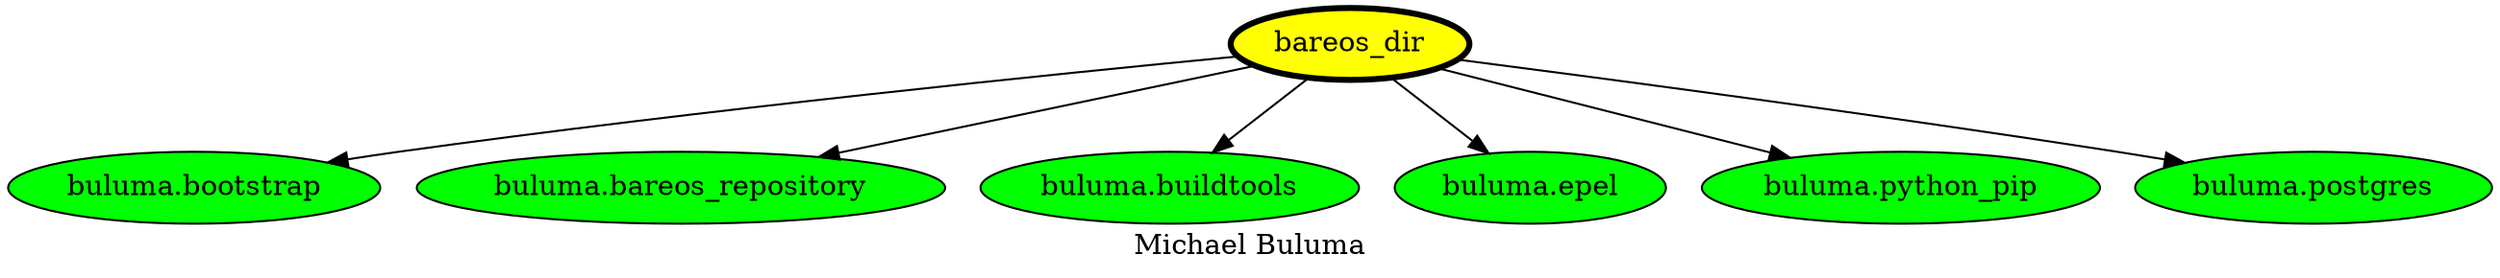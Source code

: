 digraph PhiloDilemma {
  label = "Michael Buluma" ;
  overlap=false
  {
    "bareos_dir" [fillcolor=yellow style=filled penwidth=3]
    "buluma.bootstrap" [fillcolor=green style=filled]
    "buluma.bareos_repository" [fillcolor=green style=filled]
    "buluma.buildtools" [fillcolor=green style=filled]
    "buluma.epel" [fillcolor=green style=filled]
    "buluma.python_pip" [fillcolor=green style=filled]
    "buluma.postgres" [fillcolor=green style=filled]
  }
  "bareos_dir" -> "buluma.bootstrap"
  "bareos_dir" -> "buluma.bareos_repository"
  "bareos_dir" -> "buluma.buildtools"
  "bareos_dir" -> "buluma.epel"
  "bareos_dir" -> "buluma.python_pip"
  "bareos_dir" -> "buluma.postgres"
}
